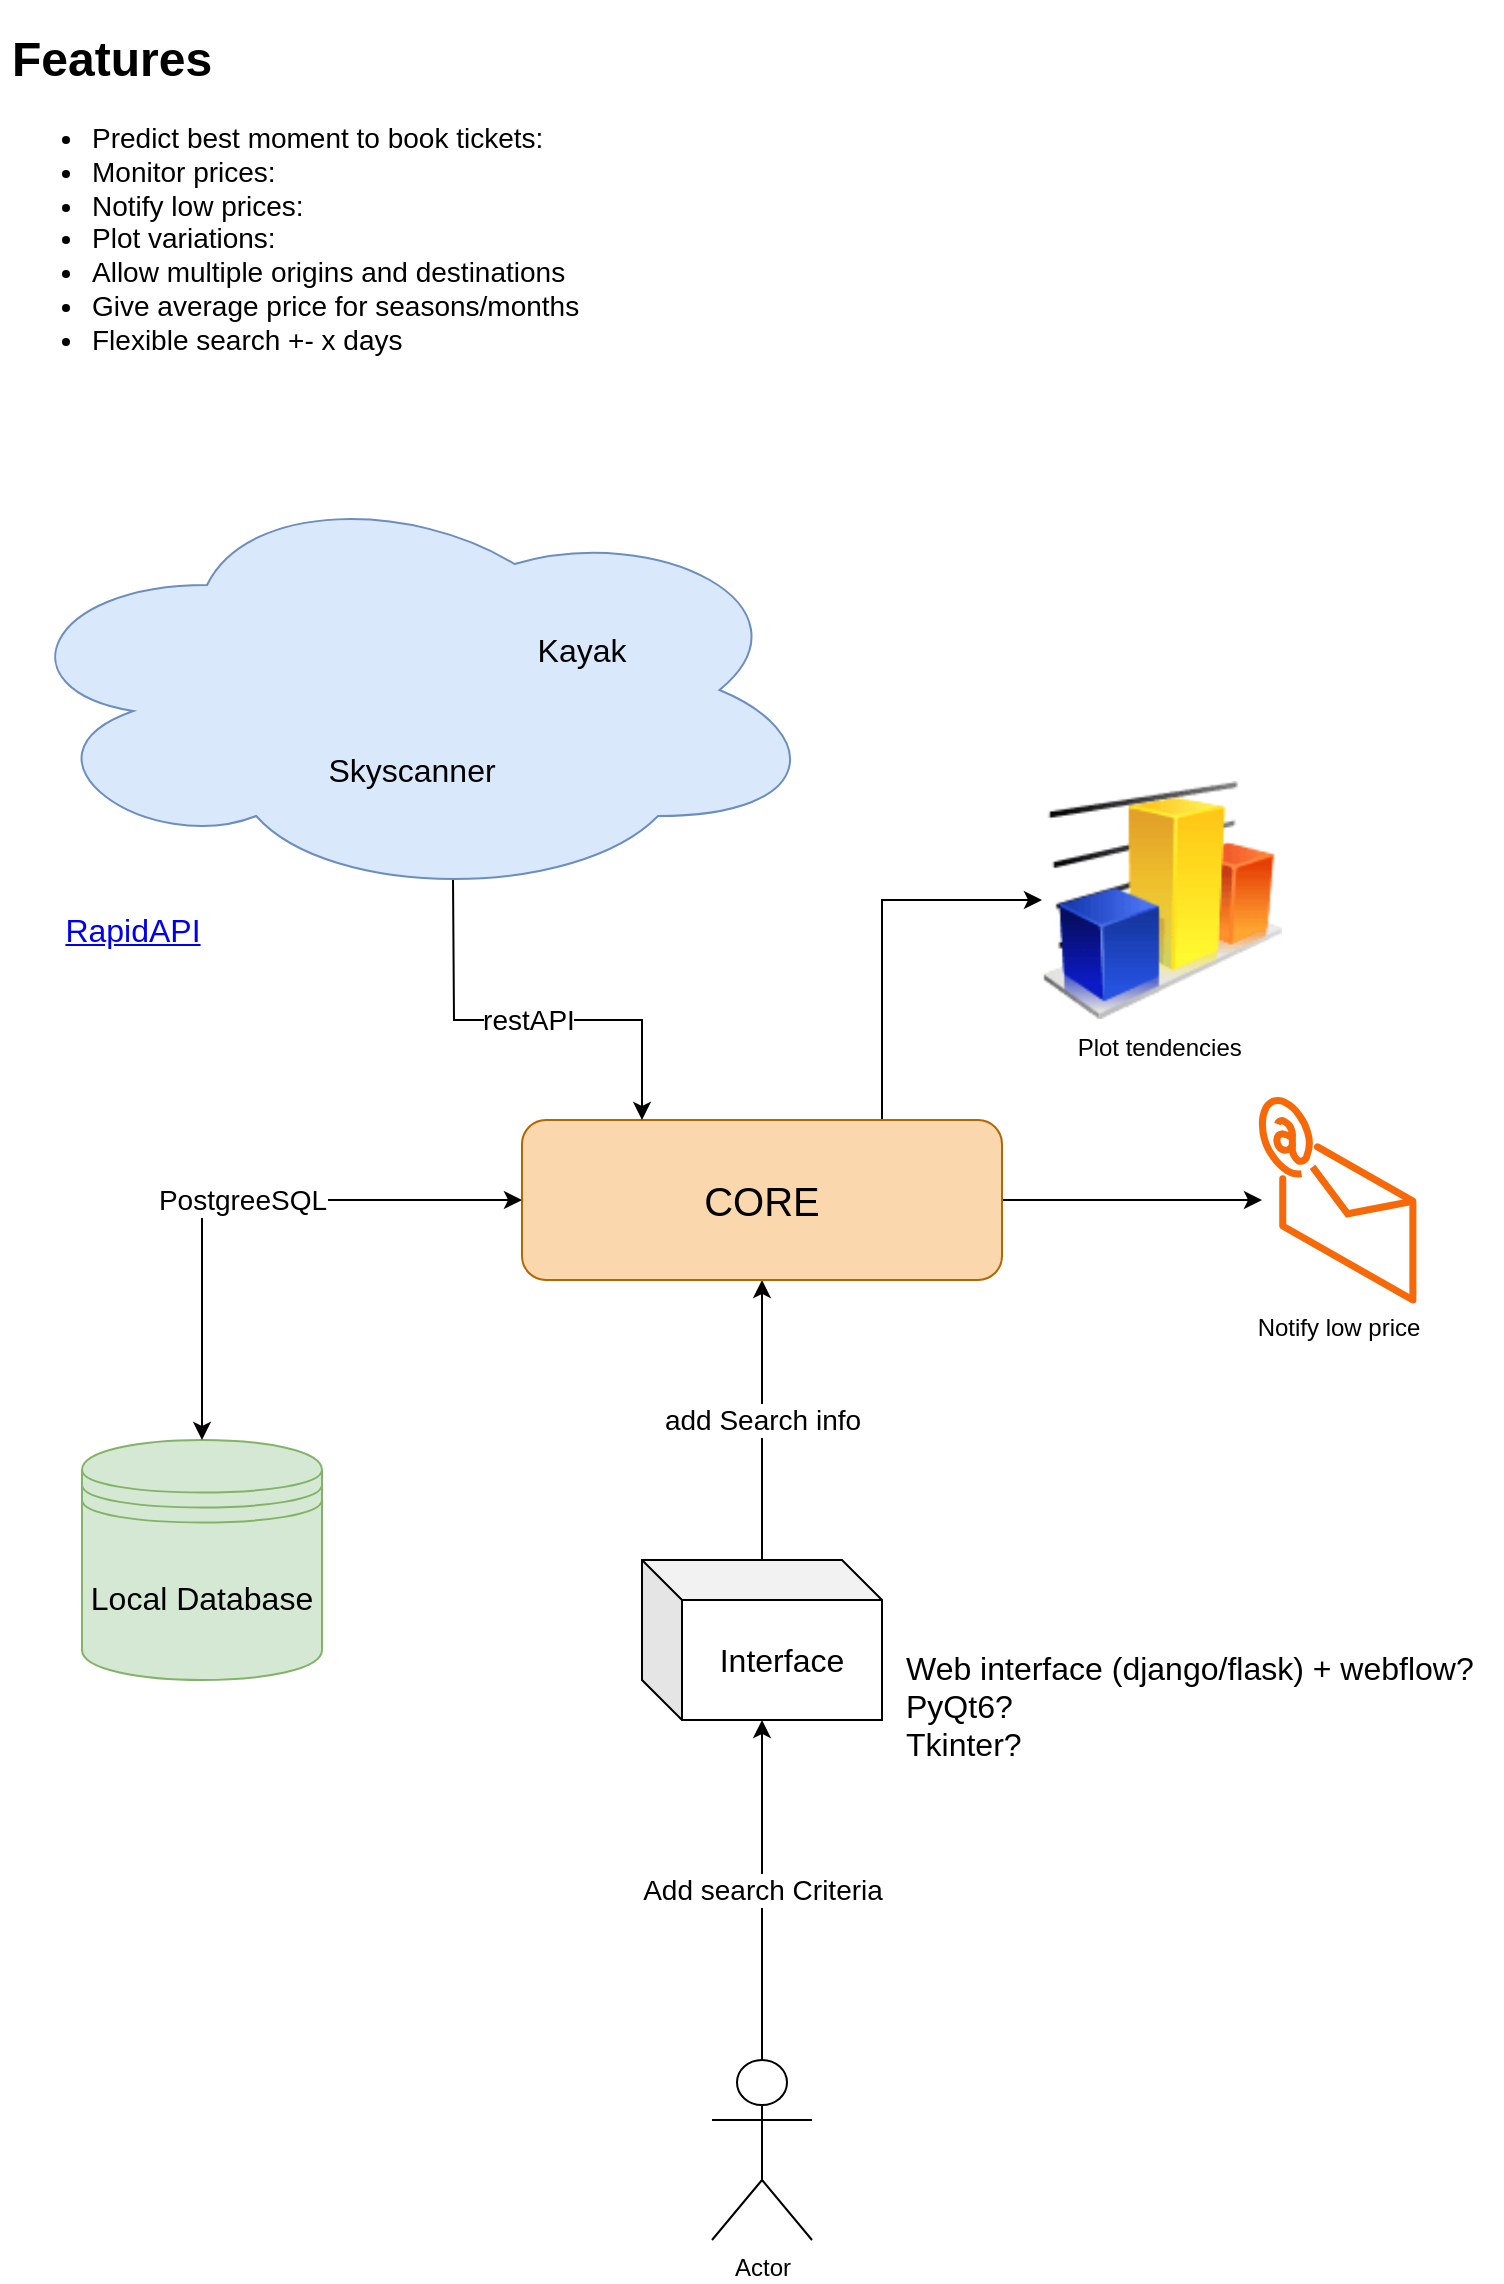 <mxfile version="24.0.5" type="github">
  <diagram name="Página-1" id="lM72U90IZutatPVYWRrk">
    <mxGraphModel dx="826" dy="450" grid="1" gridSize="10" guides="1" tooltips="1" connect="1" arrows="1" fold="1" page="1" pageScale="1" pageWidth="827" pageHeight="1169" math="0" shadow="0">
      <root>
        <mxCell id="0" />
        <mxCell id="1" parent="0" />
        <mxCell id="yyLyOFHPiVr8ziHgDC39-1" value="&lt;h1&gt;Features&lt;/h1&gt;&lt;p&gt;&lt;/p&gt;&lt;ul style=&quot;font-size: 14px;&quot;&gt;&lt;li&gt;Predict best moment to book tickets:&lt;/li&gt;&lt;li&gt;Monitor prices:&lt;/li&gt;&lt;li&gt;Notify low prices:&lt;/li&gt;&lt;li&gt;Plot variations:&lt;/li&gt;&lt;li&gt;Allow multiple origins and destinations&lt;/li&gt;&lt;li&gt;Give average price for seasons/months&lt;/li&gt;&lt;li&gt;Flexible search +- x days&lt;/li&gt;&lt;/ul&gt;&lt;p&gt;&lt;/p&gt;" style="text;html=1;spacing=5;spacingTop=-20;whiteSpace=wrap;overflow=hidden;rounded=0;" parent="1" vertex="1">
          <mxGeometry x="40" y="10" width="350" height="220" as="geometry" />
        </mxCell>
        <mxCell id="yyLyOFHPiVr8ziHgDC39-8" value="&lt;a style=&quot;font-size: 16px;&quot; href=&quot;https://rapidapi.com/collection/flight-data-apis&quot;&gt;RapidAPI&lt;/a&gt;" style="text;html=1;align=center;verticalAlign=middle;resizable=0;points=[];autosize=1;strokeColor=none;fillColor=none;fontSize=16;" parent="1" vertex="1">
          <mxGeometry x="60" y="450" width="90" height="30" as="geometry" />
        </mxCell>
        <mxCell id="yyLyOFHPiVr8ziHgDC39-9" value="Local Database" style="shape=datastore;whiteSpace=wrap;html=1;fillColor=#d5e8d4;strokeColor=#82b366;fontSize=16;" parent="1" vertex="1">
          <mxGeometry x="80" y="720" width="120" height="120" as="geometry" />
        </mxCell>
        <mxCell id="yyLyOFHPiVr8ziHgDC39-21" value="add Search info" style="edgeStyle=orthogonalEdgeStyle;rounded=0;orthogonalLoop=1;jettySize=auto;html=1;exitX=0.5;exitY=0;exitDx=0;exitDy=0;exitPerimeter=0;entryX=0.5;entryY=1;entryDx=0;entryDy=0;fontSize=14;" parent="1" source="yyLyOFHPiVr8ziHgDC39-27" target="yyLyOFHPiVr8ziHgDC39-13" edge="1">
          <mxGeometry relative="1" as="geometry" />
        </mxCell>
        <mxCell id="yyLyOFHPiVr8ziHgDC39-12" value="Actor" style="shape=umlActor;verticalLabelPosition=bottom;verticalAlign=top;html=1;outlineConnect=0;" parent="1" vertex="1">
          <mxGeometry x="395" y="1030" width="50" height="90" as="geometry" />
        </mxCell>
        <mxCell id="yyLyOFHPiVr8ziHgDC39-20" style="edgeStyle=orthogonalEdgeStyle;rounded=0;orthogonalLoop=1;jettySize=auto;html=1;exitX=0.75;exitY=0;exitDx=0;exitDy=0;entryX=0;entryY=0.5;entryDx=0;entryDy=0;" parent="1" source="yyLyOFHPiVr8ziHgDC39-13" target="yyLyOFHPiVr8ziHgDC39-19" edge="1">
          <mxGeometry relative="1" as="geometry">
            <Array as="points">
              <mxPoint x="480" y="450" />
            </Array>
          </mxGeometry>
        </mxCell>
        <mxCell id="yyLyOFHPiVr8ziHgDC39-25" style="edgeStyle=orthogonalEdgeStyle;rounded=0;orthogonalLoop=1;jettySize=auto;html=1;exitX=1;exitY=0.5;exitDx=0;exitDy=0;" parent="1" source="yyLyOFHPiVr8ziHgDC39-13" target="yyLyOFHPiVr8ziHgDC39-24" edge="1">
          <mxGeometry relative="1" as="geometry">
            <mxPoint x="690" y="610" as="targetPoint" />
          </mxGeometry>
        </mxCell>
        <mxCell id="yyLyOFHPiVr8ziHgDC39-13" value="CORE" style="rounded=1;whiteSpace=wrap;html=1;fontSize=20;fillColor=#fad7ac;strokeColor=#b46504;" parent="1" vertex="1">
          <mxGeometry x="300" y="560" width="240" height="80" as="geometry" />
        </mxCell>
        <mxCell id="yyLyOFHPiVr8ziHgDC39-15" value="restAPI" style="endArrow=classic;html=1;rounded=0;exitX=0.55;exitY=0.95;exitDx=0;exitDy=0;exitPerimeter=0;entryX=0.25;entryY=0;entryDx=0;entryDy=0;fontSize=14;" parent="1" source="yyLyOFHPiVr8ziHgDC39-2" target="yyLyOFHPiVr8ziHgDC39-13" edge="1">
          <mxGeometry width="50" height="50" relative="1" as="geometry">
            <mxPoint x="390" y="600" as="sourcePoint" />
            <mxPoint x="440" y="550" as="targetPoint" />
            <Array as="points">
              <mxPoint x="266" y="510" />
              <mxPoint x="360" y="510" />
            </Array>
          </mxGeometry>
        </mxCell>
        <mxCell id="yyLyOFHPiVr8ziHgDC39-16" value="PostgreeSQL" style="endArrow=classic;startArrow=classic;html=1;rounded=0;exitX=0.5;exitY=0;exitDx=0;exitDy=0;entryX=0;entryY=0.5;entryDx=0;entryDy=0;fontSize=14;" parent="1" source="yyLyOFHPiVr8ziHgDC39-9" target="yyLyOFHPiVr8ziHgDC39-13" edge="1">
          <mxGeometry width="50" height="50" relative="1" as="geometry">
            <mxPoint x="390" y="600" as="sourcePoint" />
            <mxPoint x="440" y="550" as="targetPoint" />
            <Array as="points">
              <mxPoint x="140" y="600" />
            </Array>
          </mxGeometry>
        </mxCell>
        <mxCell id="yyLyOFHPiVr8ziHgDC39-19" value="Plot tendencies&amp;nbsp;" style="image;html=1;image=img/lib/clip_art/finance/Graph_128x128.png" parent="1" vertex="1">
          <mxGeometry x="560" y="390" width="120" height="120" as="geometry" />
        </mxCell>
        <mxCell id="yyLyOFHPiVr8ziHgDC39-24" value="Notify low price" style="verticalLabelPosition=bottom;html=1;verticalAlign=top;strokeWidth=1;align=center;outlineConnect=0;dashed=0;outlineConnect=0;shape=mxgraph.aws3d.email;aspect=fixed;strokeColor=#F76809;" parent="1" vertex="1">
          <mxGeometry x="670" y="550" width="75.44" height="100" as="geometry" />
        </mxCell>
        <mxCell id="yyLyOFHPiVr8ziHgDC39-26" value="" style="group" parent="1" vertex="1" connectable="0">
          <mxGeometry x="40" y="240" width="410" height="210" as="geometry" />
        </mxCell>
        <mxCell id="yyLyOFHPiVr8ziHgDC39-2" value="" style="ellipse;shape=cloud;whiteSpace=wrap;html=1;fillColor=#dae8fc;strokeColor=#6c8ebf;" parent="yyLyOFHPiVr8ziHgDC39-26" vertex="1">
          <mxGeometry width="410" height="210" as="geometry" />
        </mxCell>
        <mxCell id="yyLyOFHPiVr8ziHgDC39-4" value="Kayak" style="text;html=1;align=center;verticalAlign=middle;whiteSpace=wrap;rounded=0;fontSize=16;" parent="yyLyOFHPiVr8ziHgDC39-26" vertex="1">
          <mxGeometry x="260" y="65" width="60" height="40" as="geometry" />
        </mxCell>
        <mxCell id="yyLyOFHPiVr8ziHgDC39-5" value="Skyscanner" style="text;html=1;align=center;verticalAlign=middle;whiteSpace=wrap;rounded=0;fontSize=16;" parent="yyLyOFHPiVr8ziHgDC39-26" vertex="1">
          <mxGeometry x="160" y="130" width="90" height="30" as="geometry" />
        </mxCell>
        <mxCell id="yyLyOFHPiVr8ziHgDC39-29" value="Add search Criteria" style="edgeStyle=orthogonalEdgeStyle;rounded=0;orthogonalLoop=1;jettySize=auto;html=1;exitX=0.5;exitY=0;exitDx=0;exitDy=0;exitPerimeter=0;entryX=0.5;entryY=1;entryDx=0;entryDy=0;fontSize=14;" parent="1" source="yyLyOFHPiVr8ziHgDC39-12" target="yyLyOFHPiVr8ziHgDC39-27" edge="1">
          <mxGeometry relative="1" as="geometry">
            <mxPoint x="420" y="1030" as="sourcePoint" />
            <mxPoint x="420" y="640" as="targetPoint" />
          </mxGeometry>
        </mxCell>
        <mxCell id="yyLyOFHPiVr8ziHgDC39-27" value="Interface" style="shape=cube;whiteSpace=wrap;html=1;boundedLbl=1;backgroundOutline=1;darkOpacity=0.05;darkOpacity2=0.1;fontSize=16;" parent="1" vertex="1">
          <mxGeometry x="360" y="780" width="120" height="80" as="geometry" />
        </mxCell>
        <mxCell id="yyLyOFHPiVr8ziHgDC39-31" value="Web interface (django/flask) + webflow?&lt;div&gt;PyQt6?&lt;/div&gt;&lt;div&gt;Tkinter?&lt;/div&gt;" style="text;html=1;align=left;verticalAlign=middle;whiteSpace=wrap;rounded=0;fontSize=16;" parent="1" vertex="1">
          <mxGeometry x="490" y="795" width="300" height="115" as="geometry" />
        </mxCell>
      </root>
    </mxGraphModel>
  </diagram>
</mxfile>
